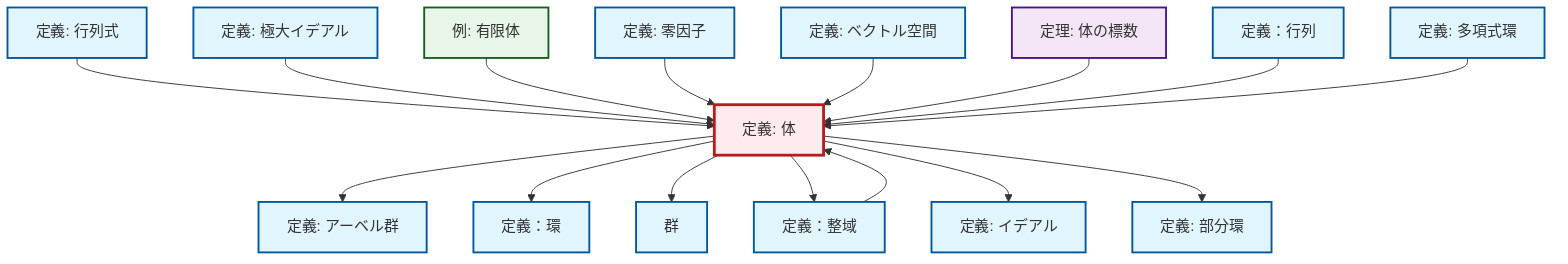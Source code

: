graph TD
    classDef definition fill:#e1f5fe,stroke:#01579b,stroke-width:2px
    classDef theorem fill:#f3e5f5,stroke:#4a148c,stroke-width:2px
    classDef axiom fill:#fff3e0,stroke:#e65100,stroke-width:2px
    classDef example fill:#e8f5e9,stroke:#1b5e20,stroke-width:2px
    classDef current fill:#ffebee,stroke:#b71c1c,stroke-width:3px
    def-field["定義: 体"]:::definition
    def-group["群"]:::definition
    def-abelian-group["定義: アーベル群"]:::definition
    def-ideal["定義: イデアル"]:::definition
    def-integral-domain["定義：整域"]:::definition
    thm-field-characteristic["定理: 体の標数"]:::theorem
    def-ring["定義：環"]:::definition
    ex-finite-field["例: 有限体"]:::example
    def-vector-space["定義: ベクトル空間"]:::definition
    def-maximal-ideal["定義: 極大イデアル"]:::definition
    def-determinant["定義: 行列式"]:::definition
    def-polynomial-ring["定義: 多項式環"]:::definition
    def-zero-divisor["定義: 零因子"]:::definition
    def-subring["定義: 部分環"]:::definition
    def-matrix["定義：行列"]:::definition
    def-field --> def-abelian-group
    def-field --> def-ring
    def-integral-domain --> def-field
    def-field --> def-group
    def-field --> def-integral-domain
    def-field --> def-ideal
    def-determinant --> def-field
    def-maximal-ideal --> def-field
    ex-finite-field --> def-field
    def-zero-divisor --> def-field
    def-vector-space --> def-field
    def-field --> def-subring
    thm-field-characteristic --> def-field
    def-matrix --> def-field
    def-polynomial-ring --> def-field
    class def-field current